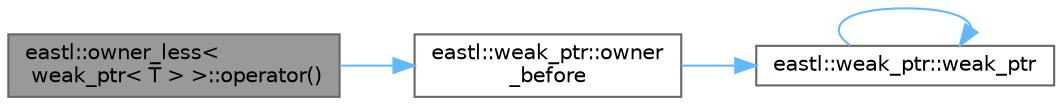 digraph "eastl::owner_less&lt; weak_ptr&lt; T &gt; &gt;::operator()"
{
 // LATEX_PDF_SIZE
  bgcolor="transparent";
  edge [fontname=Helvetica,fontsize=10,labelfontname=Helvetica,labelfontsize=10];
  node [fontname=Helvetica,fontsize=10,shape=box,height=0.2,width=0.4];
  rankdir="LR";
  Node1 [id="Node000001",label="eastl::owner_less\<\l weak_ptr\< T \> \>::operator()",height=0.2,width=0.4,color="gray40", fillcolor="grey60", style="filled", fontcolor="black",tooltip=" "];
  Node1 -> Node2 [id="edge1_Node000001_Node000002",color="steelblue1",style="solid",tooltip=" "];
  Node2 [id="Node000002",label="eastl::weak_ptr::owner\l_before",height=0.2,width=0.4,color="grey40", fillcolor="white", style="filled",URL="$classeastl_1_1weak__ptr.html#a2dff6cab2d66acb0ea57d5dd222c13f0",tooltip=" "];
  Node2 -> Node3 [id="edge2_Node000002_Node000003",color="steelblue1",style="solid",tooltip=" "];
  Node3 [id="Node000003",label="eastl::weak_ptr::weak_ptr",height=0.2,width=0.4,color="grey40", fillcolor="white", style="filled",URL="$classeastl_1_1weak__ptr.html#a27df6e2a1650d985bdeda33f0303c83f",tooltip=" "];
  Node3 -> Node3 [id="edge3_Node000003_Node000003",color="steelblue1",style="solid",tooltip=" "];
}
